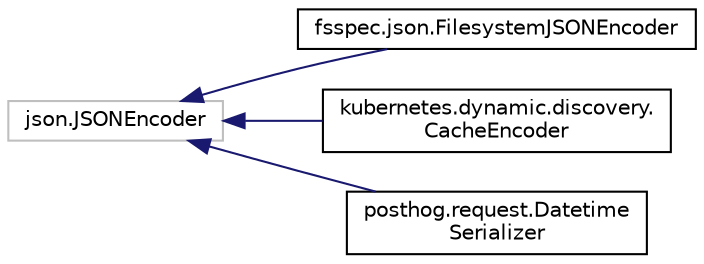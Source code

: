 digraph "Graphical Class Hierarchy"
{
 // LATEX_PDF_SIZE
  edge [fontname="Helvetica",fontsize="10",labelfontname="Helvetica",labelfontsize="10"];
  node [fontname="Helvetica",fontsize="10",shape=record];
  rankdir="LR";
  Node7166 [label="json.JSONEncoder",height=0.2,width=0.4,color="grey75", fillcolor="white", style="filled",tooltip=" "];
  Node7166 -> Node0 [dir="back",color="midnightblue",fontsize="10",style="solid",fontname="Helvetica"];
  Node0 [label="fsspec.json.FilesystemJSONEncoder",height=0.2,width=0.4,color="black", fillcolor="white", style="filled",URL="$classfsspec_1_1json_1_1FilesystemJSONEncoder.html",tooltip=" "];
  Node7166 -> Node7168 [dir="back",color="midnightblue",fontsize="10",style="solid",fontname="Helvetica"];
  Node7168 [label="kubernetes.dynamic.discovery.\lCacheEncoder",height=0.2,width=0.4,color="black", fillcolor="white", style="filled",URL="$classkubernetes_1_1dynamic_1_1discovery_1_1CacheEncoder.html",tooltip=" "];
  Node7166 -> Node7169 [dir="back",color="midnightblue",fontsize="10",style="solid",fontname="Helvetica"];
  Node7169 [label="posthog.request.Datetime\lSerializer",height=0.2,width=0.4,color="black", fillcolor="white", style="filled",URL="$classposthog_1_1request_1_1DatetimeSerializer.html",tooltip=" "];
}
